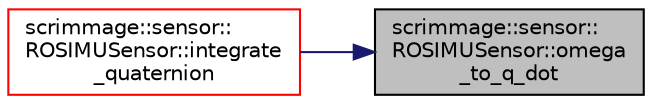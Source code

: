 digraph "scrimmage::sensor::ROSIMUSensor::omega_to_q_dot"
{
 // LATEX_PDF_SIZE
  edge [fontname="Helvetica",fontsize="10",labelfontname="Helvetica",labelfontsize="10"];
  node [fontname="Helvetica",fontsize="10",shape=record];
  rankdir="RL";
  Node1 [label="scrimmage::sensor::\lROSIMUSensor::omega\l_to_q_dot",height=0.2,width=0.4,color="black", fillcolor="grey75", style="filled", fontcolor="black",tooltip=" "];
  Node1 -> Node2 [dir="back",color="midnightblue",fontsize="10",style="solid",fontname="Helvetica"];
  Node2 [label="scrimmage::sensor::\lROSIMUSensor::integrate\l_quaternion",height=0.2,width=0.4,color="red", fillcolor="white", style="filled",URL="$classscrimmage_1_1sensor_1_1ROSIMUSensor.html#aa11433bb336ba5967bda68c998f6f472",tooltip=" "];
}
